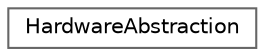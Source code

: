 digraph "Graphical Class Hierarchy"
{
 // LATEX_PDF_SIZE
  bgcolor="transparent";
  edge [fontname=Helvetica,fontsize=10,labelfontname=Helvetica,labelfontsize=10];
  node [fontname=Helvetica,fontsize=10,shape=box,height=0.2,width=0.4];
  rankdir="LR";
  Node0 [id="Node000000",label="HardwareAbstraction",height=0.2,width=0.4,color="grey40", fillcolor="white", style="filled",URL="$classHardwareAbstraction.html",tooltip="Provide an abstraction to access all hardware."];
}
